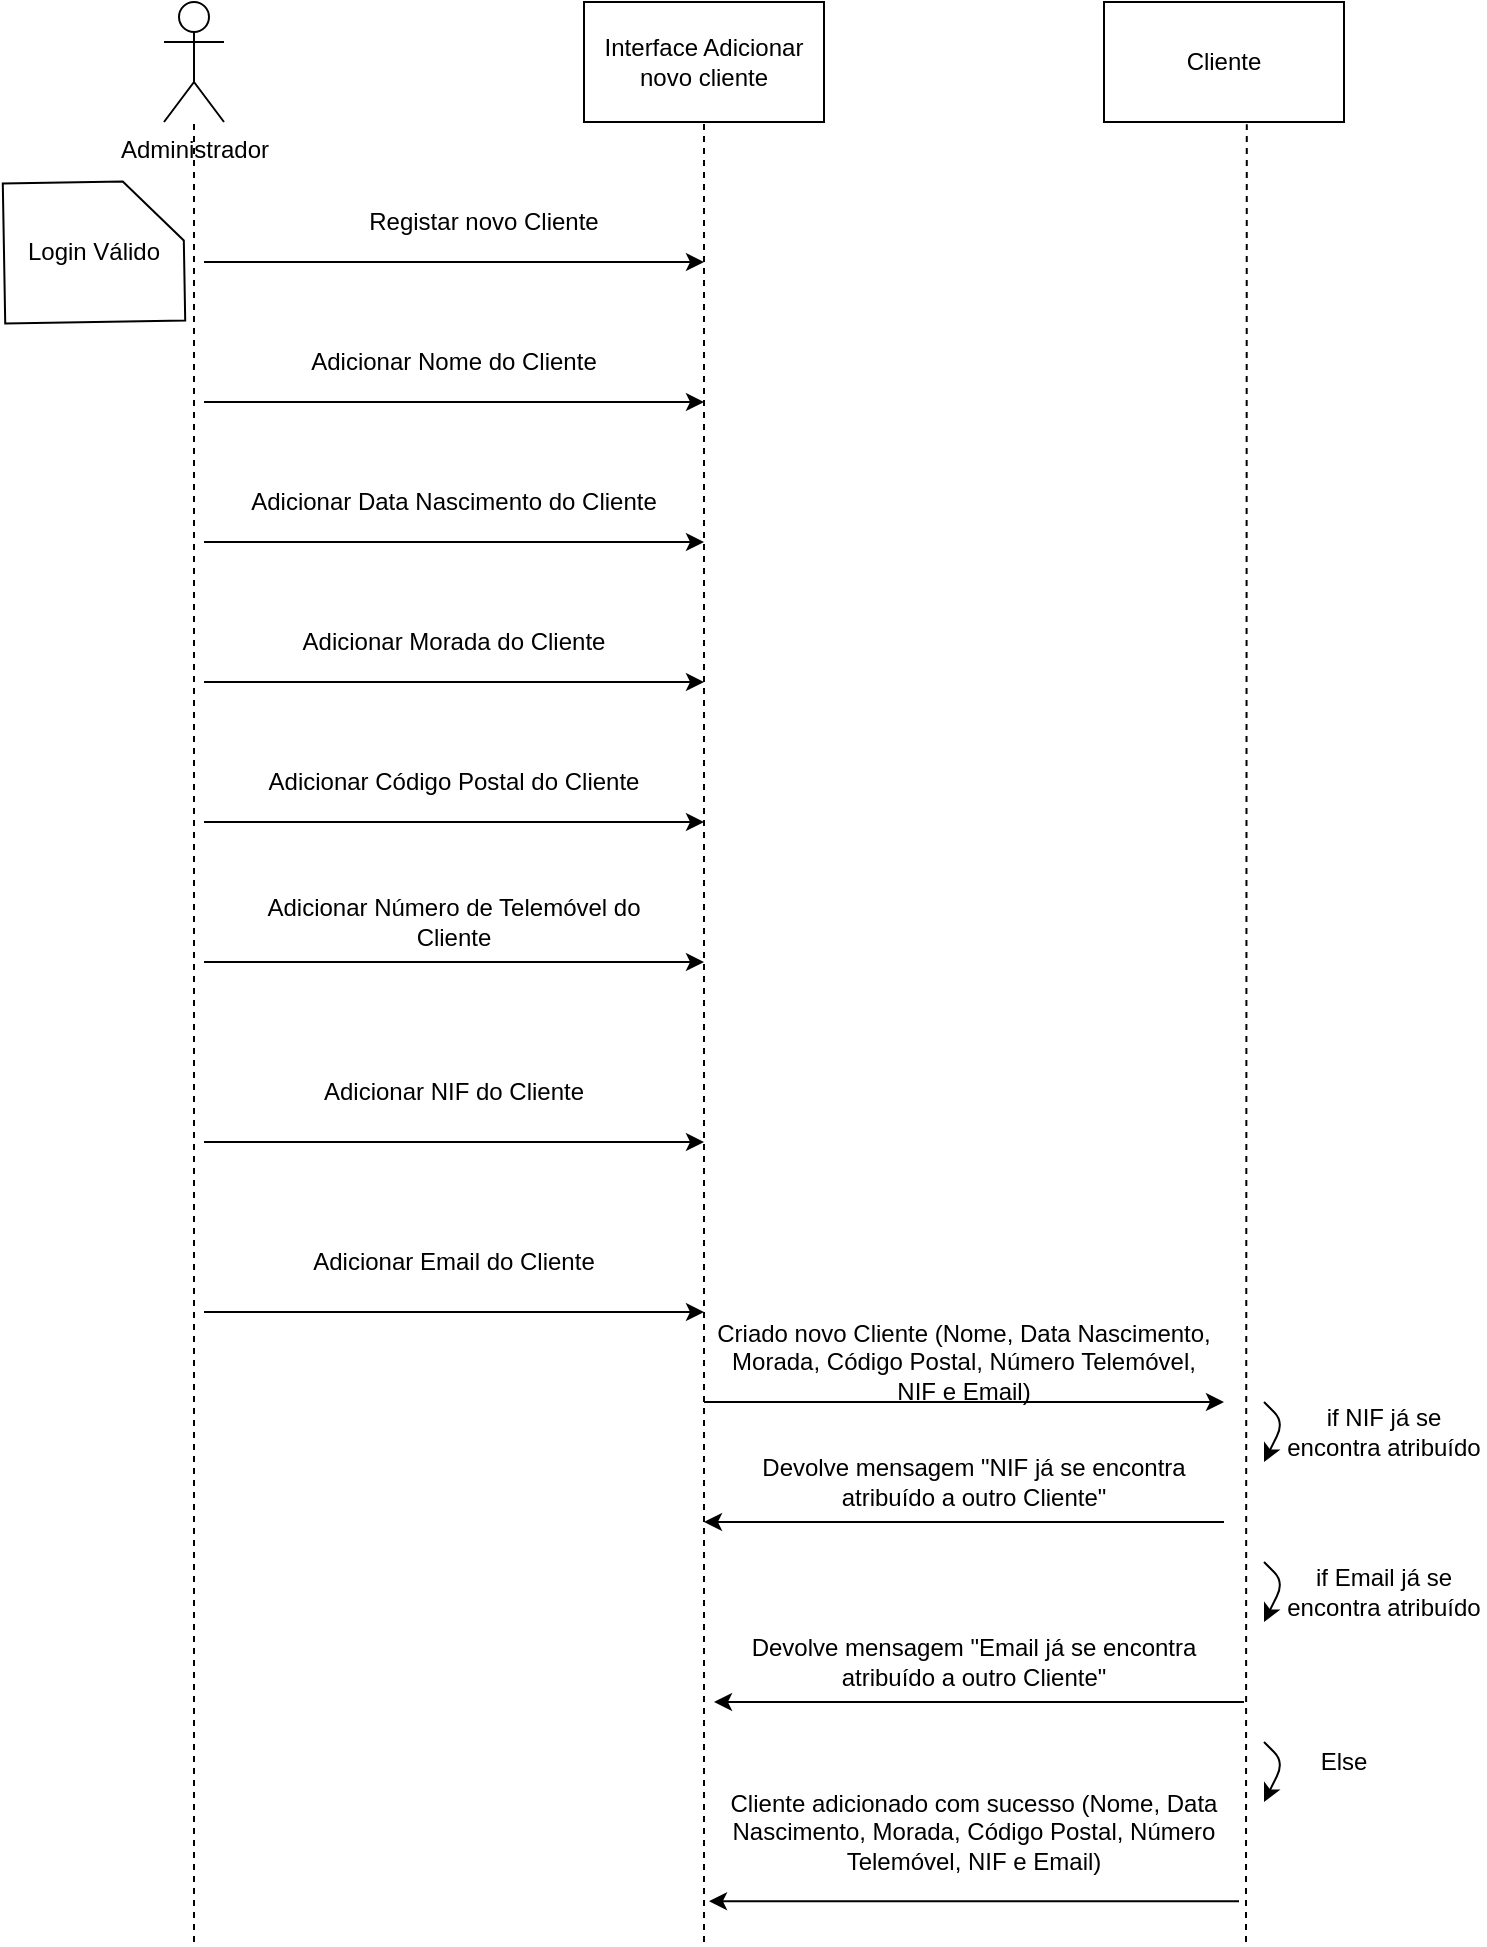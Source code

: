 <mxfile version="14.3.0" type="device"><diagram id="WMY5CQNtY27w2mqNvXqs" name="Adicionar novo cliente"><mxGraphModel dx="1008" dy="539" grid="1" gridSize="10" guides="1" tooltips="1" connect="1" arrows="1" fold="1" page="1" pageScale="1" pageWidth="827" pageHeight="1169" math="0" shadow="0"><root><mxCell id="0"/><mxCell id="1" parent="0"/><mxCell id="iufa1fvAGaXrgpvjRJWy-1" value="Administrador" style="shape=umlActor;verticalLabelPosition=bottom;verticalAlign=top;html=1;outlineConnect=0;" vertex="1" parent="1"><mxGeometry x="90" y="30" width="30" height="60" as="geometry"/></mxCell><mxCell id="iufa1fvAGaXrgpvjRJWy-5" value="" style="endArrow=none;dashed=1;html=1;" edge="1" parent="1" target="iufa1fvAGaXrgpvjRJWy-1"><mxGeometry width="50" height="50" relative="1" as="geometry"><mxPoint x="105" y="1000" as="sourcePoint"/><mxPoint x="150" y="250" as="targetPoint"/></mxGeometry></mxCell><mxCell id="iufa1fvAGaXrgpvjRJWy-6" value="Interface Adicionar novo cliente" style="rounded=0;whiteSpace=wrap;html=1;" vertex="1" parent="1"><mxGeometry x="300" y="30" width="120" height="60" as="geometry"/></mxCell><mxCell id="iufa1fvAGaXrgpvjRJWy-9" value="" style="endArrow=none;dashed=1;html=1;entryX=0.5;entryY=1;entryDx=0;entryDy=0;" edge="1" parent="1" target="iufa1fvAGaXrgpvjRJWy-6"><mxGeometry width="50" height="50" relative="1" as="geometry"><mxPoint x="360" y="1000" as="sourcePoint"/><mxPoint x="400" y="230" as="targetPoint"/></mxGeometry></mxCell><mxCell id="iufa1fvAGaXrgpvjRJWy-10" value="" style="endArrow=none;dashed=1;html=1;entryX=0.595;entryY=1.018;entryDx=0;entryDy=0;entryPerimeter=0;" edge="1" parent="1" target="iufa1fvAGaXrgpvjRJWy-45"><mxGeometry width="50" height="50" relative="1" as="geometry"><mxPoint x="631" y="1000" as="sourcePoint"/><mxPoint x="594.5" y="80" as="targetPoint"/></mxGeometry></mxCell><mxCell id="iufa1fvAGaXrgpvjRJWy-11" value="" style="endArrow=classic;html=1;" edge="1" parent="1"><mxGeometry width="50" height="50" relative="1" as="geometry"><mxPoint x="110" y="160" as="sourcePoint"/><mxPoint x="360" y="160" as="targetPoint"/></mxGeometry></mxCell><mxCell id="iufa1fvAGaXrgpvjRJWy-12" value="Registar novo Cliente" style="text;html=1;strokeColor=none;fillColor=none;align=center;verticalAlign=middle;whiteSpace=wrap;rounded=0;" vertex="1" parent="1"><mxGeometry x="160" y="130" width="180" height="20" as="geometry"/></mxCell><mxCell id="iufa1fvAGaXrgpvjRJWy-13" value="" style="endArrow=classic;html=1;" edge="1" parent="1"><mxGeometry width="50" height="50" relative="1" as="geometry"><mxPoint x="110" y="230" as="sourcePoint"/><mxPoint x="360" y="230" as="targetPoint"/></mxGeometry></mxCell><mxCell id="iufa1fvAGaXrgpvjRJWy-14" value="Adicionar Nome do Cliente" style="text;html=1;strokeColor=none;fillColor=none;align=center;verticalAlign=middle;whiteSpace=wrap;rounded=0;" vertex="1" parent="1"><mxGeometry x="130" y="200" width="210" height="20" as="geometry"/></mxCell><mxCell id="iufa1fvAGaXrgpvjRJWy-15" value="" style="endArrow=classic;html=1;" edge="1" parent="1"><mxGeometry width="50" height="50" relative="1" as="geometry"><mxPoint x="110" y="300" as="sourcePoint"/><mxPoint x="360" y="300" as="targetPoint"/></mxGeometry></mxCell><mxCell id="iufa1fvAGaXrgpvjRJWy-16" value="Adicionar Data Nascimento do Cliente" style="text;html=1;strokeColor=none;fillColor=none;align=center;verticalAlign=middle;whiteSpace=wrap;rounded=0;" vertex="1" parent="1"><mxGeometry x="130" y="270" width="210" height="20" as="geometry"/></mxCell><mxCell id="iufa1fvAGaXrgpvjRJWy-21" value="" style="endArrow=classic;html=1;" edge="1" parent="1"><mxGeometry width="50" height="50" relative="1" as="geometry"><mxPoint x="110" y="370" as="sourcePoint"/><mxPoint x="360" y="370" as="targetPoint"/></mxGeometry></mxCell><mxCell id="iufa1fvAGaXrgpvjRJWy-22" value="Adicionar Morada do Cliente" style="text;html=1;strokeColor=none;fillColor=none;align=center;verticalAlign=middle;whiteSpace=wrap;rounded=0;" vertex="1" parent="1"><mxGeometry x="130" y="340" width="210" height="20" as="geometry"/></mxCell><mxCell id="iufa1fvAGaXrgpvjRJWy-23" value="" style="endArrow=classic;html=1;" edge="1" parent="1"><mxGeometry width="50" height="50" relative="1" as="geometry"><mxPoint x="110" y="440" as="sourcePoint"/><mxPoint x="360" y="440" as="targetPoint"/></mxGeometry></mxCell><mxCell id="iufa1fvAGaXrgpvjRJWy-24" value="Adicionar Código Postal do Cliente" style="text;html=1;strokeColor=none;fillColor=none;align=center;verticalAlign=middle;whiteSpace=wrap;rounded=0;" vertex="1" parent="1"><mxGeometry x="130" y="410" width="210" height="20" as="geometry"/></mxCell><mxCell id="iufa1fvAGaXrgpvjRJWy-25" value="" style="endArrow=classic;html=1;" edge="1" parent="1"><mxGeometry width="50" height="50" relative="1" as="geometry"><mxPoint x="110" y="510" as="sourcePoint"/><mxPoint x="360" y="510" as="targetPoint"/></mxGeometry></mxCell><mxCell id="iufa1fvAGaXrgpvjRJWy-26" value="Adicionar Número de Telemóvel do Cliente" style="text;html=1;strokeColor=none;fillColor=none;align=center;verticalAlign=middle;whiteSpace=wrap;rounded=0;" vertex="1" parent="1"><mxGeometry x="130" y="480" width="210" height="20" as="geometry"/></mxCell><mxCell id="iufa1fvAGaXrgpvjRJWy-27" value="Adicionar NIF do Cliente" style="text;html=1;strokeColor=none;fillColor=none;align=center;verticalAlign=middle;whiteSpace=wrap;rounded=0;" vertex="1" parent="1"><mxGeometry x="130" y="565" width="210" height="20" as="geometry"/></mxCell><mxCell id="iufa1fvAGaXrgpvjRJWy-28" value="" style="endArrow=classic;html=1;" edge="1" parent="1"><mxGeometry width="50" height="50" relative="1" as="geometry"><mxPoint x="110" y="600" as="sourcePoint"/><mxPoint x="360" y="600" as="targetPoint"/></mxGeometry></mxCell><mxCell id="iufa1fvAGaXrgpvjRJWy-37" value="Adicionar Email do Cliente" style="text;html=1;strokeColor=none;fillColor=none;align=center;verticalAlign=middle;whiteSpace=wrap;rounded=0;" vertex="1" parent="1"><mxGeometry x="130" y="650" width="210" height="20" as="geometry"/></mxCell><mxCell id="iufa1fvAGaXrgpvjRJWy-38" value="" style="endArrow=classic;html=1;" edge="1" parent="1"><mxGeometry width="50" height="50" relative="1" as="geometry"><mxPoint x="110" y="685" as="sourcePoint"/><mxPoint x="360" y="685" as="targetPoint"/></mxGeometry></mxCell><mxCell id="iufa1fvAGaXrgpvjRJWy-45" value="Cliente" style="rounded=0;whiteSpace=wrap;html=1;" vertex="1" parent="1"><mxGeometry x="560" y="30" width="120" height="60" as="geometry"/></mxCell><mxCell id="iufa1fvAGaXrgpvjRJWy-47" value="Cliente adicionado com sucesso (Nome, Data Nascimento, Morada, Código Postal, Número Telemóvel, NIF e Email)" style="text;html=1;strokeColor=none;fillColor=none;align=center;verticalAlign=middle;whiteSpace=wrap;rounded=0;" vertex="1" parent="1"><mxGeometry x="370" y="920" width="250" height="50" as="geometry"/></mxCell><mxCell id="iufa1fvAGaXrgpvjRJWy-48" value="" style="endArrow=classic;html=1;" edge="1" parent="1"><mxGeometry width="50" height="50" relative="1" as="geometry"><mxPoint x="360" y="730" as="sourcePoint"/><mxPoint x="620" y="730" as="targetPoint"/></mxGeometry></mxCell><mxCell id="iufa1fvAGaXrgpvjRJWy-49" value="Criado novo Cliente (Nome, Data Nascimento, Morada, Código Postal, Número Telemóvel, NIF e Email)" style="text;html=1;strokeColor=none;fillColor=none;align=center;verticalAlign=middle;whiteSpace=wrap;rounded=0;" vertex="1" parent="1"><mxGeometry x="365" y="700" width="250" height="20" as="geometry"/></mxCell><mxCell id="iufa1fvAGaXrgpvjRJWy-51" value="" style="endArrow=classic;html=1;" edge="1" parent="1"><mxGeometry width="50" height="50" relative="1" as="geometry"><mxPoint x="640" y="730" as="sourcePoint"/><mxPoint x="640" y="760" as="targetPoint"/><Array as="points"><mxPoint x="650" y="740"/></Array></mxGeometry></mxCell><mxCell id="iufa1fvAGaXrgpvjRJWy-52" value="if NIF já se encontra atribuído" style="text;html=1;strokeColor=none;fillColor=none;align=center;verticalAlign=middle;whiteSpace=wrap;rounded=0;" vertex="1" parent="1"><mxGeometry x="650" y="730" width="100" height="30" as="geometry"/></mxCell><mxCell id="iufa1fvAGaXrgpvjRJWy-53" value="" style="endArrow=classic;html=1;" edge="1" parent="1"><mxGeometry width="50" height="50" relative="1" as="geometry"><mxPoint x="620.0" y="790" as="sourcePoint"/><mxPoint x="360" y="790" as="targetPoint"/></mxGeometry></mxCell><mxCell id="iufa1fvAGaXrgpvjRJWy-54" value="Devolve mensagem &quot;NIF já se encontra atribuído a outro Cliente&quot;" style="text;html=1;strokeColor=none;fillColor=none;align=center;verticalAlign=middle;whiteSpace=wrap;rounded=0;" vertex="1" parent="1"><mxGeometry x="375" y="760" width="240" height="20" as="geometry"/></mxCell><mxCell id="iufa1fvAGaXrgpvjRJWy-59" value="if Email já se encontra atribuído" style="text;html=1;strokeColor=none;fillColor=none;align=center;verticalAlign=middle;whiteSpace=wrap;rounded=0;" vertex="1" parent="1"><mxGeometry x="650" y="810" width="100" height="30" as="geometry"/></mxCell><mxCell id="iufa1fvAGaXrgpvjRJWy-60" value="" style="endArrow=classic;html=1;" edge="1" parent="1"><mxGeometry width="50" height="50" relative="1" as="geometry"><mxPoint x="640.0" y="810" as="sourcePoint"/><mxPoint x="640.0" y="840" as="targetPoint"/><Array as="points"><mxPoint x="650" y="820"/></Array></mxGeometry></mxCell><mxCell id="iufa1fvAGaXrgpvjRJWy-62" value="" style="endArrow=classic;html=1;" edge="1" parent="1"><mxGeometry width="50" height="50" relative="1" as="geometry"><mxPoint x="630.0" y="880" as="sourcePoint"/><mxPoint x="365" y="880" as="targetPoint"/></mxGeometry></mxCell><mxCell id="iufa1fvAGaXrgpvjRJWy-63" value="Devolve mensagem &quot;Email já se encontra atribuído a outro Cliente&quot;" style="text;html=1;strokeColor=none;fillColor=none;align=center;verticalAlign=middle;whiteSpace=wrap;rounded=0;" vertex="1" parent="1"><mxGeometry x="375" y="850" width="240" height="20" as="geometry"/></mxCell><mxCell id="EaWWOK2oDPKKrF3S19vR-2" value="" style="shape=card;whiteSpace=wrap;html=1;rotation=89;" vertex="1" parent="1"><mxGeometry x="20" y="110" width="70" height="90" as="geometry"/></mxCell><mxCell id="EaWWOK2oDPKKrF3S19vR-3" value="Login Válido" style="text;html=1;strokeColor=none;fillColor=none;align=center;verticalAlign=middle;whiteSpace=wrap;rounded=0;" vertex="1" parent="1"><mxGeometry x="15" y="130" width="80" height="50" as="geometry"/></mxCell><mxCell id="huDHq0uWwxzrgVvjBx98-1" value="" style="endArrow=classic;html=1;" edge="1" parent="1"><mxGeometry width="50" height="50" relative="1" as="geometry"><mxPoint x="640.0" y="900" as="sourcePoint"/><mxPoint x="640.0" y="930" as="targetPoint"/><Array as="points"><mxPoint x="650" y="910"/></Array></mxGeometry></mxCell><mxCell id="huDHq0uWwxzrgVvjBx98-2" value="" style="endArrow=classic;html=1;" edge="1" parent="1"><mxGeometry width="50" height="50" relative="1" as="geometry"><mxPoint x="627.5" y="979.58" as="sourcePoint"/><mxPoint x="362.5" y="979.58" as="targetPoint"/></mxGeometry></mxCell><mxCell id="huDHq0uWwxzrgVvjBx98-3" value="Else" style="text;html=1;strokeColor=none;fillColor=none;align=center;verticalAlign=middle;whiteSpace=wrap;rounded=0;" vertex="1" parent="1"><mxGeometry x="650" y="900" width="60" height="20" as="geometry"/></mxCell></root></mxGraphModel></diagram></mxfile>